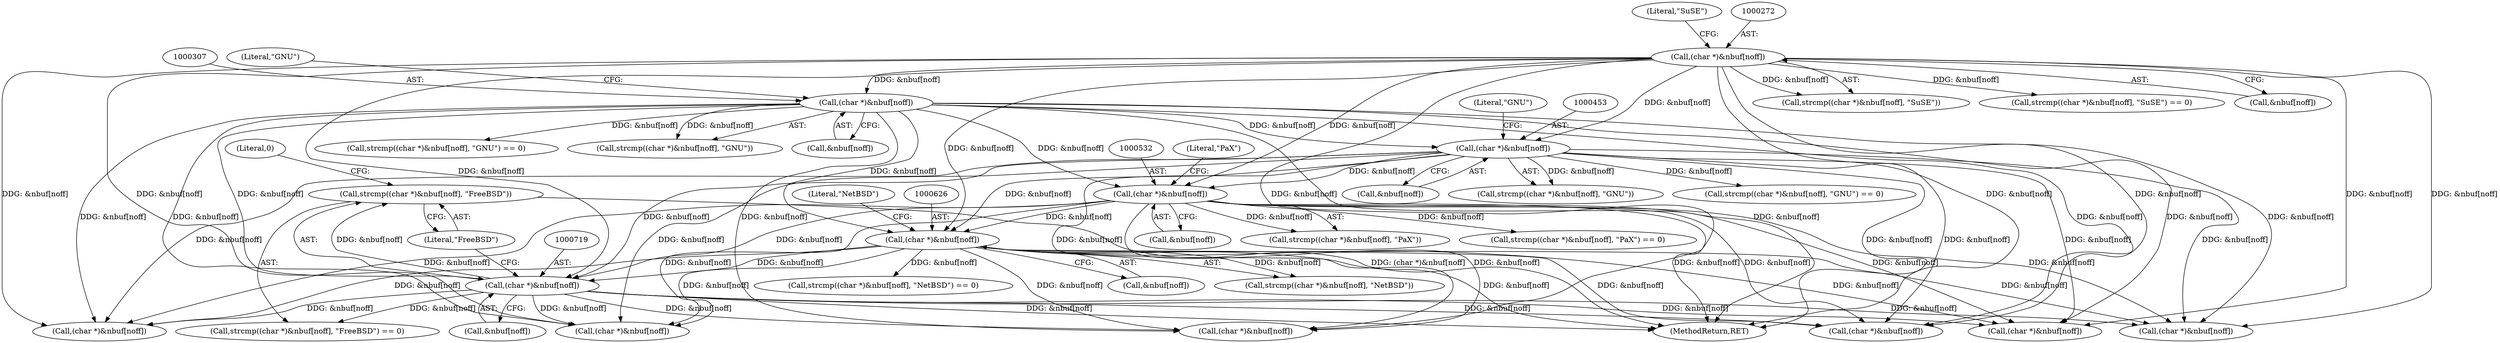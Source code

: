 digraph "0_file_ce90e05774dd77d86cfc8dfa6da57b32816841c4_2@API" {
"1000717" [label="(Call,strcmp((char *)&nbuf[noff], \"FreeBSD\"))"];
"1000718" [label="(Call,(char *)&nbuf[noff])"];
"1000531" [label="(Call,(char *)&nbuf[noff])"];
"1000271" [label="(Call,(char *)&nbuf[noff])"];
"1000306" [label="(Call,(char *)&nbuf[noff])"];
"1000452" [label="(Call,(char *)&nbuf[noff])"];
"1000625" [label="(Call,(char *)&nbuf[noff])"];
"1000271" [label="(Call,(char *)&nbuf[noff])"];
"1000631" [label="(Literal,\"NetBSD\")"];
"1000720" [label="(Call,&nbuf[noff])"];
"1000452" [label="(Call,(char *)&nbuf[noff])"];
"1000454" [label="(Call,&nbuf[noff])"];
"1000533" [label="(Call,&nbuf[noff])"];
"1000451" [label="(Call,strcmp((char *)&nbuf[noff], \"GNU\"))"];
"1000277" [label="(Literal,\"SuSE\")"];
"1000718" [label="(Call,(char *)&nbuf[noff])"];
"1000530" [label="(Call,strcmp((char *)&nbuf[noff], \"PaX\"))"];
"1000888" [label="(Call,(char *)&nbuf[noff])"];
"1000537" [label="(Literal,\"PaX\")"];
"1000450" [label="(Call,strcmp((char *)&nbuf[noff], \"GNU\") == 0)"];
"1000304" [label="(Call,strcmp((char *)&nbuf[noff], \"GNU\") == 0)"];
"1000270" [label="(Call,strcmp((char *)&nbuf[noff], \"SuSE\"))"];
"1000312" [label="(Literal,\"GNU\")"];
"1000873" [label="(Call,(char *)&nbuf[noff])"];
"1000624" [label="(Call,strcmp((char *)&nbuf[noff], \"NetBSD\"))"];
"1000627" [label="(Call,&nbuf[noff])"];
"1000907" [label="(Call,(char *)&nbuf[noff])"];
"1000623" [label="(Call,strcmp((char *)&nbuf[noff], \"NetBSD\") == 0)"];
"1000625" [label="(Call,(char *)&nbuf[noff])"];
"1000717" [label="(Call,strcmp((char *)&nbuf[noff], \"FreeBSD\"))"];
"1000531" [label="(Call,(char *)&nbuf[noff])"];
"1000796" [label="(Call,(char *)&nbuf[noff])"];
"1000926" [label="(Call,(char *)&nbuf[noff])"];
"1000757" [label="(Call,(char *)&nbuf[noff])"];
"1000724" [label="(Literal,\"FreeBSD\")"];
"1000306" [label="(Call,(char *)&nbuf[noff])"];
"1000529" [label="(Call,strcmp((char *)&nbuf[noff], \"PaX\") == 0)"];
"1000269" [label="(Call,strcmp((char *)&nbuf[noff], \"SuSE\") == 0)"];
"1000305" [label="(Call,strcmp((char *)&nbuf[noff], \"GNU\"))"];
"1000308" [label="(Call,&nbuf[noff])"];
"1000725" [label="(Literal,0)"];
"1000716" [label="(Call,strcmp((char *)&nbuf[noff], \"FreeBSD\") == 0)"];
"1000273" [label="(Call,&nbuf[noff])"];
"1001244" [label="(MethodReturn,RET)"];
"1000458" [label="(Literal,\"GNU\")"];
"1000717" -> "1000716"  [label="AST: "];
"1000717" -> "1000724"  [label="CFG: "];
"1000718" -> "1000717"  [label="AST: "];
"1000724" -> "1000717"  [label="AST: "];
"1000725" -> "1000717"  [label="CFG: "];
"1000717" -> "1001244"  [label="DDG: (char *)&nbuf[noff]"];
"1000718" -> "1000717"  [label="DDG: &nbuf[noff]"];
"1000718" -> "1000720"  [label="CFG: "];
"1000719" -> "1000718"  [label="AST: "];
"1000720" -> "1000718"  [label="AST: "];
"1000724" -> "1000718"  [label="CFG: "];
"1000718" -> "1001244"  [label="DDG: &nbuf[noff]"];
"1000718" -> "1000716"  [label="DDG: &nbuf[noff]"];
"1000531" -> "1000718"  [label="DDG: &nbuf[noff]"];
"1000625" -> "1000718"  [label="DDG: &nbuf[noff]"];
"1000271" -> "1000718"  [label="DDG: &nbuf[noff]"];
"1000306" -> "1000718"  [label="DDG: &nbuf[noff]"];
"1000452" -> "1000718"  [label="DDG: &nbuf[noff]"];
"1000718" -> "1000757"  [label="DDG: &nbuf[noff]"];
"1000718" -> "1000796"  [label="DDG: &nbuf[noff]"];
"1000718" -> "1000873"  [label="DDG: &nbuf[noff]"];
"1000718" -> "1000888"  [label="DDG: &nbuf[noff]"];
"1000718" -> "1000907"  [label="DDG: &nbuf[noff]"];
"1000718" -> "1000926"  [label="DDG: &nbuf[noff]"];
"1000531" -> "1000530"  [label="AST: "];
"1000531" -> "1000533"  [label="CFG: "];
"1000532" -> "1000531"  [label="AST: "];
"1000533" -> "1000531"  [label="AST: "];
"1000537" -> "1000531"  [label="CFG: "];
"1000531" -> "1001244"  [label="DDG: &nbuf[noff]"];
"1000531" -> "1000529"  [label="DDG: &nbuf[noff]"];
"1000531" -> "1000530"  [label="DDG: &nbuf[noff]"];
"1000271" -> "1000531"  [label="DDG: &nbuf[noff]"];
"1000306" -> "1000531"  [label="DDG: &nbuf[noff]"];
"1000452" -> "1000531"  [label="DDG: &nbuf[noff]"];
"1000531" -> "1000625"  [label="DDG: &nbuf[noff]"];
"1000531" -> "1000757"  [label="DDG: &nbuf[noff]"];
"1000531" -> "1000796"  [label="DDG: &nbuf[noff]"];
"1000531" -> "1000873"  [label="DDG: &nbuf[noff]"];
"1000531" -> "1000888"  [label="DDG: &nbuf[noff]"];
"1000531" -> "1000907"  [label="DDG: &nbuf[noff]"];
"1000531" -> "1000926"  [label="DDG: &nbuf[noff]"];
"1000271" -> "1000270"  [label="AST: "];
"1000271" -> "1000273"  [label="CFG: "];
"1000272" -> "1000271"  [label="AST: "];
"1000273" -> "1000271"  [label="AST: "];
"1000277" -> "1000271"  [label="CFG: "];
"1000271" -> "1001244"  [label="DDG: &nbuf[noff]"];
"1000271" -> "1000269"  [label="DDG: &nbuf[noff]"];
"1000271" -> "1000270"  [label="DDG: &nbuf[noff]"];
"1000271" -> "1000306"  [label="DDG: &nbuf[noff]"];
"1000271" -> "1000452"  [label="DDG: &nbuf[noff]"];
"1000271" -> "1000625"  [label="DDG: &nbuf[noff]"];
"1000271" -> "1000757"  [label="DDG: &nbuf[noff]"];
"1000271" -> "1000796"  [label="DDG: &nbuf[noff]"];
"1000271" -> "1000873"  [label="DDG: &nbuf[noff]"];
"1000271" -> "1000888"  [label="DDG: &nbuf[noff]"];
"1000271" -> "1000907"  [label="DDG: &nbuf[noff]"];
"1000271" -> "1000926"  [label="DDG: &nbuf[noff]"];
"1000306" -> "1000305"  [label="AST: "];
"1000306" -> "1000308"  [label="CFG: "];
"1000307" -> "1000306"  [label="AST: "];
"1000308" -> "1000306"  [label="AST: "];
"1000312" -> "1000306"  [label="CFG: "];
"1000306" -> "1001244"  [label="DDG: &nbuf[noff]"];
"1000306" -> "1000304"  [label="DDG: &nbuf[noff]"];
"1000306" -> "1000305"  [label="DDG: &nbuf[noff]"];
"1000306" -> "1000452"  [label="DDG: &nbuf[noff]"];
"1000306" -> "1000625"  [label="DDG: &nbuf[noff]"];
"1000306" -> "1000757"  [label="DDG: &nbuf[noff]"];
"1000306" -> "1000796"  [label="DDG: &nbuf[noff]"];
"1000306" -> "1000873"  [label="DDG: &nbuf[noff]"];
"1000306" -> "1000888"  [label="DDG: &nbuf[noff]"];
"1000306" -> "1000907"  [label="DDG: &nbuf[noff]"];
"1000306" -> "1000926"  [label="DDG: &nbuf[noff]"];
"1000452" -> "1000451"  [label="AST: "];
"1000452" -> "1000454"  [label="CFG: "];
"1000453" -> "1000452"  [label="AST: "];
"1000454" -> "1000452"  [label="AST: "];
"1000458" -> "1000452"  [label="CFG: "];
"1000452" -> "1001244"  [label="DDG: &nbuf[noff]"];
"1000452" -> "1000450"  [label="DDG: &nbuf[noff]"];
"1000452" -> "1000451"  [label="DDG: &nbuf[noff]"];
"1000452" -> "1000625"  [label="DDG: &nbuf[noff]"];
"1000452" -> "1000757"  [label="DDG: &nbuf[noff]"];
"1000452" -> "1000796"  [label="DDG: &nbuf[noff]"];
"1000452" -> "1000873"  [label="DDG: &nbuf[noff]"];
"1000452" -> "1000888"  [label="DDG: &nbuf[noff]"];
"1000452" -> "1000907"  [label="DDG: &nbuf[noff]"];
"1000452" -> "1000926"  [label="DDG: &nbuf[noff]"];
"1000625" -> "1000624"  [label="AST: "];
"1000625" -> "1000627"  [label="CFG: "];
"1000626" -> "1000625"  [label="AST: "];
"1000627" -> "1000625"  [label="AST: "];
"1000631" -> "1000625"  [label="CFG: "];
"1000625" -> "1001244"  [label="DDG: &nbuf[noff]"];
"1000625" -> "1000623"  [label="DDG: &nbuf[noff]"];
"1000625" -> "1000624"  [label="DDG: &nbuf[noff]"];
"1000625" -> "1000757"  [label="DDG: &nbuf[noff]"];
"1000625" -> "1000796"  [label="DDG: &nbuf[noff]"];
"1000625" -> "1000873"  [label="DDG: &nbuf[noff]"];
"1000625" -> "1000888"  [label="DDG: &nbuf[noff]"];
"1000625" -> "1000907"  [label="DDG: &nbuf[noff]"];
"1000625" -> "1000926"  [label="DDG: &nbuf[noff]"];
}
